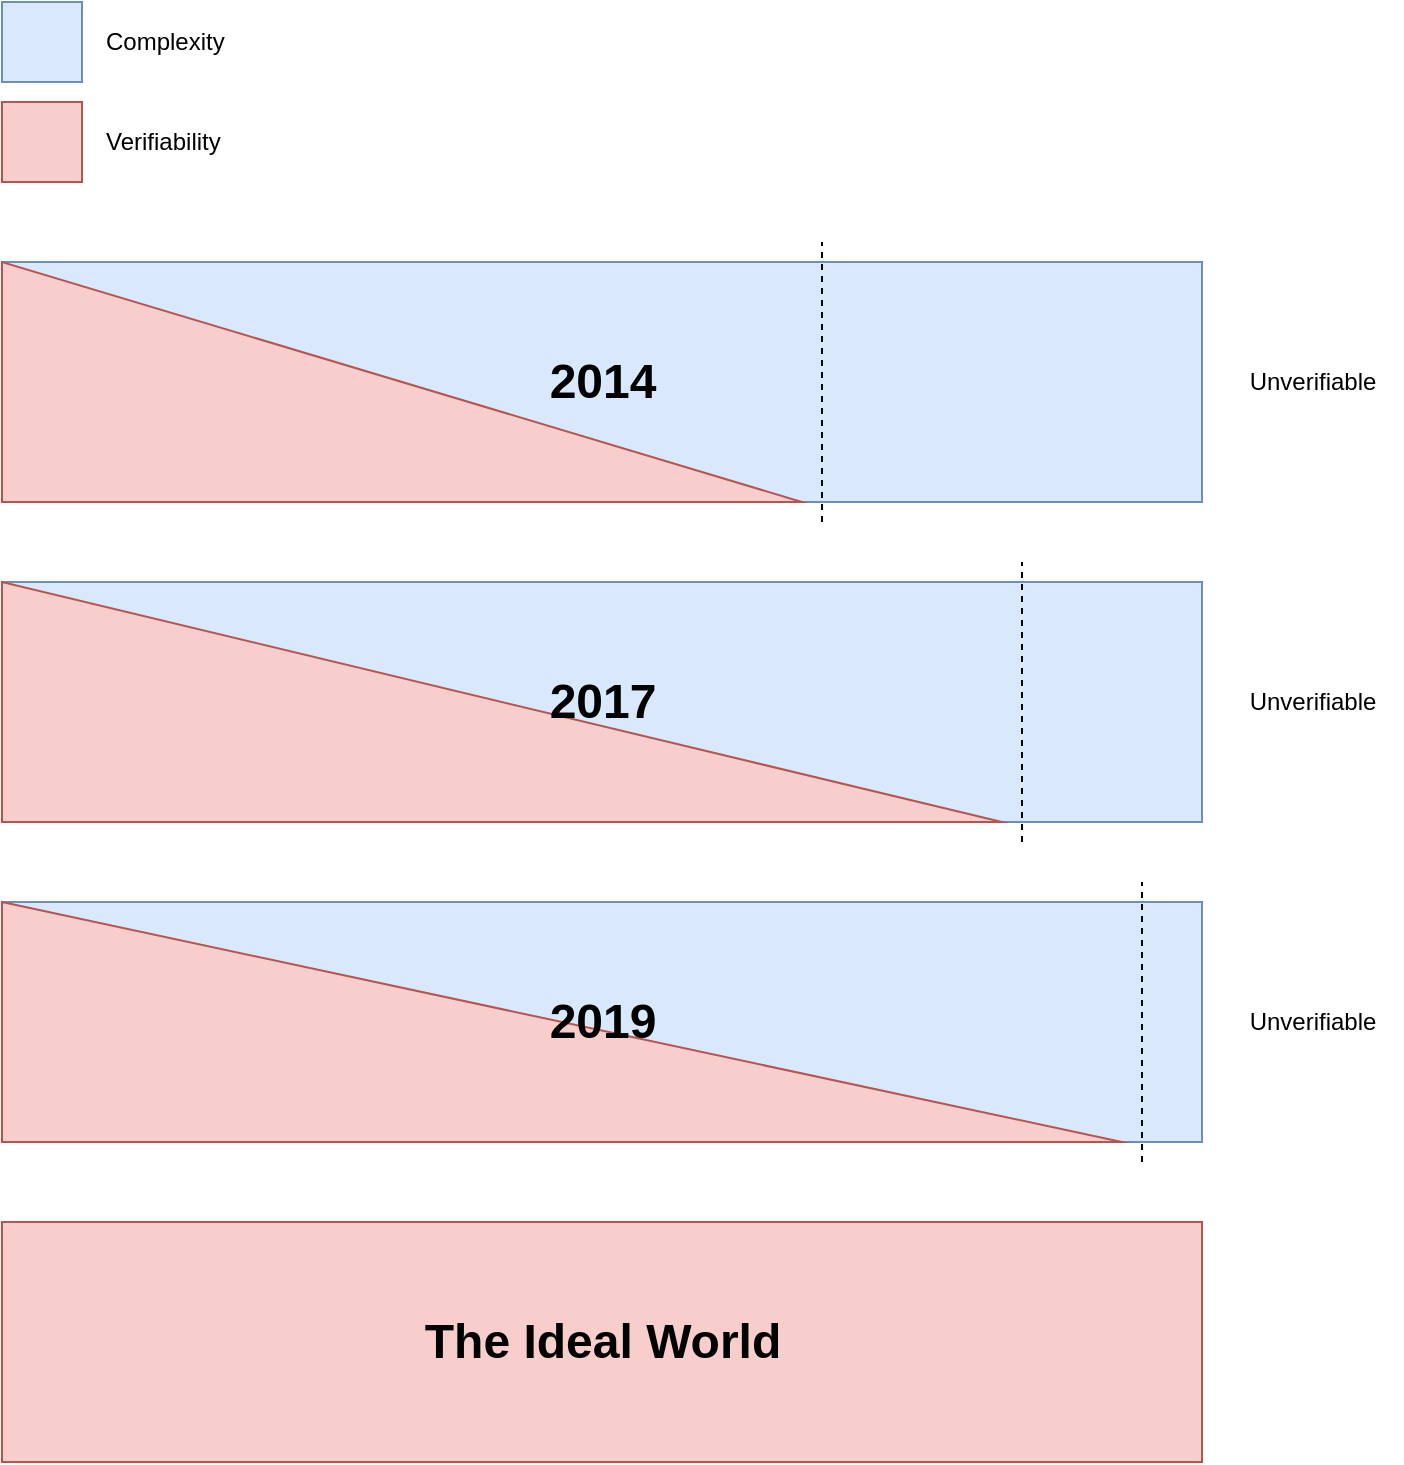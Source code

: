 <mxfile version="12.1.7" type="device" pages="1"><diagram id="YHJHf564qT_tutenhpsG" name="Page-1"><mxGraphModel dx="1902" dy="1075" grid="1" gridSize="10" guides="1" tooltips="1" connect="1" arrows="1" fold="1" page="1" pageScale="1" pageWidth="850" pageHeight="1100" math="0" shadow="0"><root><mxCell id="0"/><mxCell id="1" parent="0"/><mxCell id="lbJZ_b8vTWZrXQikwAbO-16" value="" style="rounded=0;whiteSpace=wrap;html=1;align=left;fillColor=#dae8fc;strokeColor=#6c8ebf;" vertex="1" parent="1"><mxGeometry x="120" y="200" width="600" height="120" as="geometry"/></mxCell><mxCell id="lbJZ_b8vTWZrXQikwAbO-4" value="" style="whiteSpace=wrap;html=1;aspect=fixed;fillColor=#dae8fc;strokeColor=#6c8ebf;" vertex="1" parent="1"><mxGeometry x="120" y="70" width="40" height="40" as="geometry"/></mxCell><mxCell id="lbJZ_b8vTWZrXQikwAbO-5" value="" style="whiteSpace=wrap;html=1;aspect=fixed;fillColor=#f8cecc;strokeColor=#b85450;" vertex="1" parent="1"><mxGeometry x="120" y="120" width="40" height="40" as="geometry"/></mxCell><mxCell id="lbJZ_b8vTWZrXQikwAbO-6" value="Complexity" style="text;html=1;resizable=0;points=[];autosize=1;align=left;verticalAlign=top;spacingTop=-4;" vertex="1" parent="1"><mxGeometry x="170" y="80" width="80" height="20" as="geometry"/></mxCell><mxCell id="lbJZ_b8vTWZrXQikwAbO-7" value="Verifiability" style="text;html=1;resizable=0;points=[];autosize=1;align=left;verticalAlign=top;spacingTop=-4;" vertex="1" parent="1"><mxGeometry x="170" y="130" width="80" height="20" as="geometry"/></mxCell><mxCell id="lbJZ_b8vTWZrXQikwAbO-9" value="" style="verticalLabelPosition=bottom;verticalAlign=top;html=1;shape=mxgraph.basic.orthogonal_triangle;fillColor=#f8cecc;strokeColor=#b85450;" vertex="1" parent="1"><mxGeometry x="120" y="200" width="400" height="120" as="geometry"/></mxCell><mxCell id="lbJZ_b8vTWZrXQikwAbO-17" value="" style="rounded=0;whiteSpace=wrap;html=1;align=left;fillColor=#dae8fc;strokeColor=#6c8ebf;" vertex="1" parent="1"><mxGeometry x="120" y="360" width="600" height="120" as="geometry"/></mxCell><mxCell id="lbJZ_b8vTWZrXQikwAbO-18" value="" style="verticalLabelPosition=bottom;verticalAlign=top;html=1;shape=mxgraph.basic.orthogonal_triangle;fillColor=#f8cecc;strokeColor=#b85450;" vertex="1" parent="1"><mxGeometry x="120" y="360" width="500" height="120" as="geometry"/></mxCell><mxCell id="lbJZ_b8vTWZrXQikwAbO-19" value="" style="rounded=0;whiteSpace=wrap;html=1;align=left;fillColor=#dae8fc;strokeColor=#6c8ebf;" vertex="1" parent="1"><mxGeometry x="120" y="520" width="600" height="120" as="geometry"/></mxCell><mxCell id="lbJZ_b8vTWZrXQikwAbO-20" value="" style="verticalLabelPosition=bottom;verticalAlign=top;html=1;shape=mxgraph.basic.orthogonal_triangle;fillColor=#f8cecc;strokeColor=#b85450;" vertex="1" parent="1"><mxGeometry x="120" y="520" width="560" height="120" as="geometry"/></mxCell><mxCell id="lbJZ_b8vTWZrXQikwAbO-21" value="2014" style="text;strokeColor=none;fillColor=none;html=1;fontSize=24;fontStyle=1;verticalAlign=middle;align=center;" vertex="1" parent="1"><mxGeometry x="370" y="240" width="100" height="40" as="geometry"/></mxCell><mxCell id="lbJZ_b8vTWZrXQikwAbO-22" value="2017" style="text;strokeColor=none;fillColor=none;html=1;fontSize=24;fontStyle=1;verticalAlign=middle;align=center;" vertex="1" parent="1"><mxGeometry x="370" y="400" width="100" height="40" as="geometry"/></mxCell><mxCell id="lbJZ_b8vTWZrXQikwAbO-23" value="2019" style="text;strokeColor=none;fillColor=none;html=1;fontSize=24;fontStyle=1;verticalAlign=middle;align=center;" vertex="1" parent="1"><mxGeometry x="370" y="560" width="100" height="40" as="geometry"/></mxCell><mxCell id="lbJZ_b8vTWZrXQikwAbO-24" value="" style="rounded=0;whiteSpace=wrap;html=1;align=left;fillColor=#f8cecc;strokeColor=#b85450;" vertex="1" parent="1"><mxGeometry x="120" y="680" width="600" height="120" as="geometry"/></mxCell><mxCell id="lbJZ_b8vTWZrXQikwAbO-26" value="The Ideal World" style="text;strokeColor=none;fillColor=none;html=1;fontSize=24;fontStyle=1;verticalAlign=middle;align=center;" vertex="1" parent="1"><mxGeometry x="370" y="720" width="100" height="40" as="geometry"/></mxCell><mxCell id="lbJZ_b8vTWZrXQikwAbO-27" value="" style="endArrow=none;dashed=1;html=1;fontColor=#FFFFFF;" edge="1" parent="1"><mxGeometry width="50" height="50" relative="1" as="geometry"><mxPoint x="530" y="330" as="sourcePoint"/><mxPoint x="530" y="190" as="targetPoint"/></mxGeometry></mxCell><mxCell id="lbJZ_b8vTWZrXQikwAbO-28" value="" style="endArrow=none;dashed=1;html=1;fontColor=#FFFFFF;" edge="1" parent="1"><mxGeometry width="50" height="50" relative="1" as="geometry"><mxPoint x="630" y="490" as="sourcePoint"/><mxPoint x="630" y="350" as="targetPoint"/></mxGeometry></mxCell><mxCell id="lbJZ_b8vTWZrXQikwAbO-29" value="" style="endArrow=none;dashed=1;html=1;fontColor=#FFFFFF;" edge="1" parent="1"><mxGeometry width="50" height="50" relative="1" as="geometry"><mxPoint x="690" y="650" as="sourcePoint"/><mxPoint x="690" y="510" as="targetPoint"/></mxGeometry></mxCell><mxCell id="lbJZ_b8vTWZrXQikwAbO-34" value="&lt;font color=&quot;#000000&quot;&gt;Unverifiable&lt;/font&gt;" style="text;html=1;resizable=0;points=[];autosize=1;align=center;verticalAlign=top;spacingTop=-4;fontColor=#FFFFFF;" vertex="1" parent="1"><mxGeometry x="730" y="410" width="90" height="20" as="geometry"/></mxCell><mxCell id="lbJZ_b8vTWZrXQikwAbO-35" value="&lt;font color=&quot;#000000&quot;&gt;Unverifiable&lt;/font&gt;" style="text;html=1;resizable=0;points=[];autosize=1;align=center;verticalAlign=top;spacingTop=-4;fontColor=#FFFFFF;" vertex="1" parent="1"><mxGeometry x="730" y="570" width="90" height="20" as="geometry"/></mxCell><mxCell id="lbJZ_b8vTWZrXQikwAbO-37" value="&lt;font color=&quot;#000000&quot;&gt;Unverifiable&lt;/font&gt;" style="text;html=1;resizable=0;points=[];autosize=1;align=center;verticalAlign=top;spacingTop=-4;fontColor=#FFFFFF;" vertex="1" parent="1"><mxGeometry x="730" y="250" width="90" height="20" as="geometry"/></mxCell></root></mxGraphModel></diagram></mxfile>